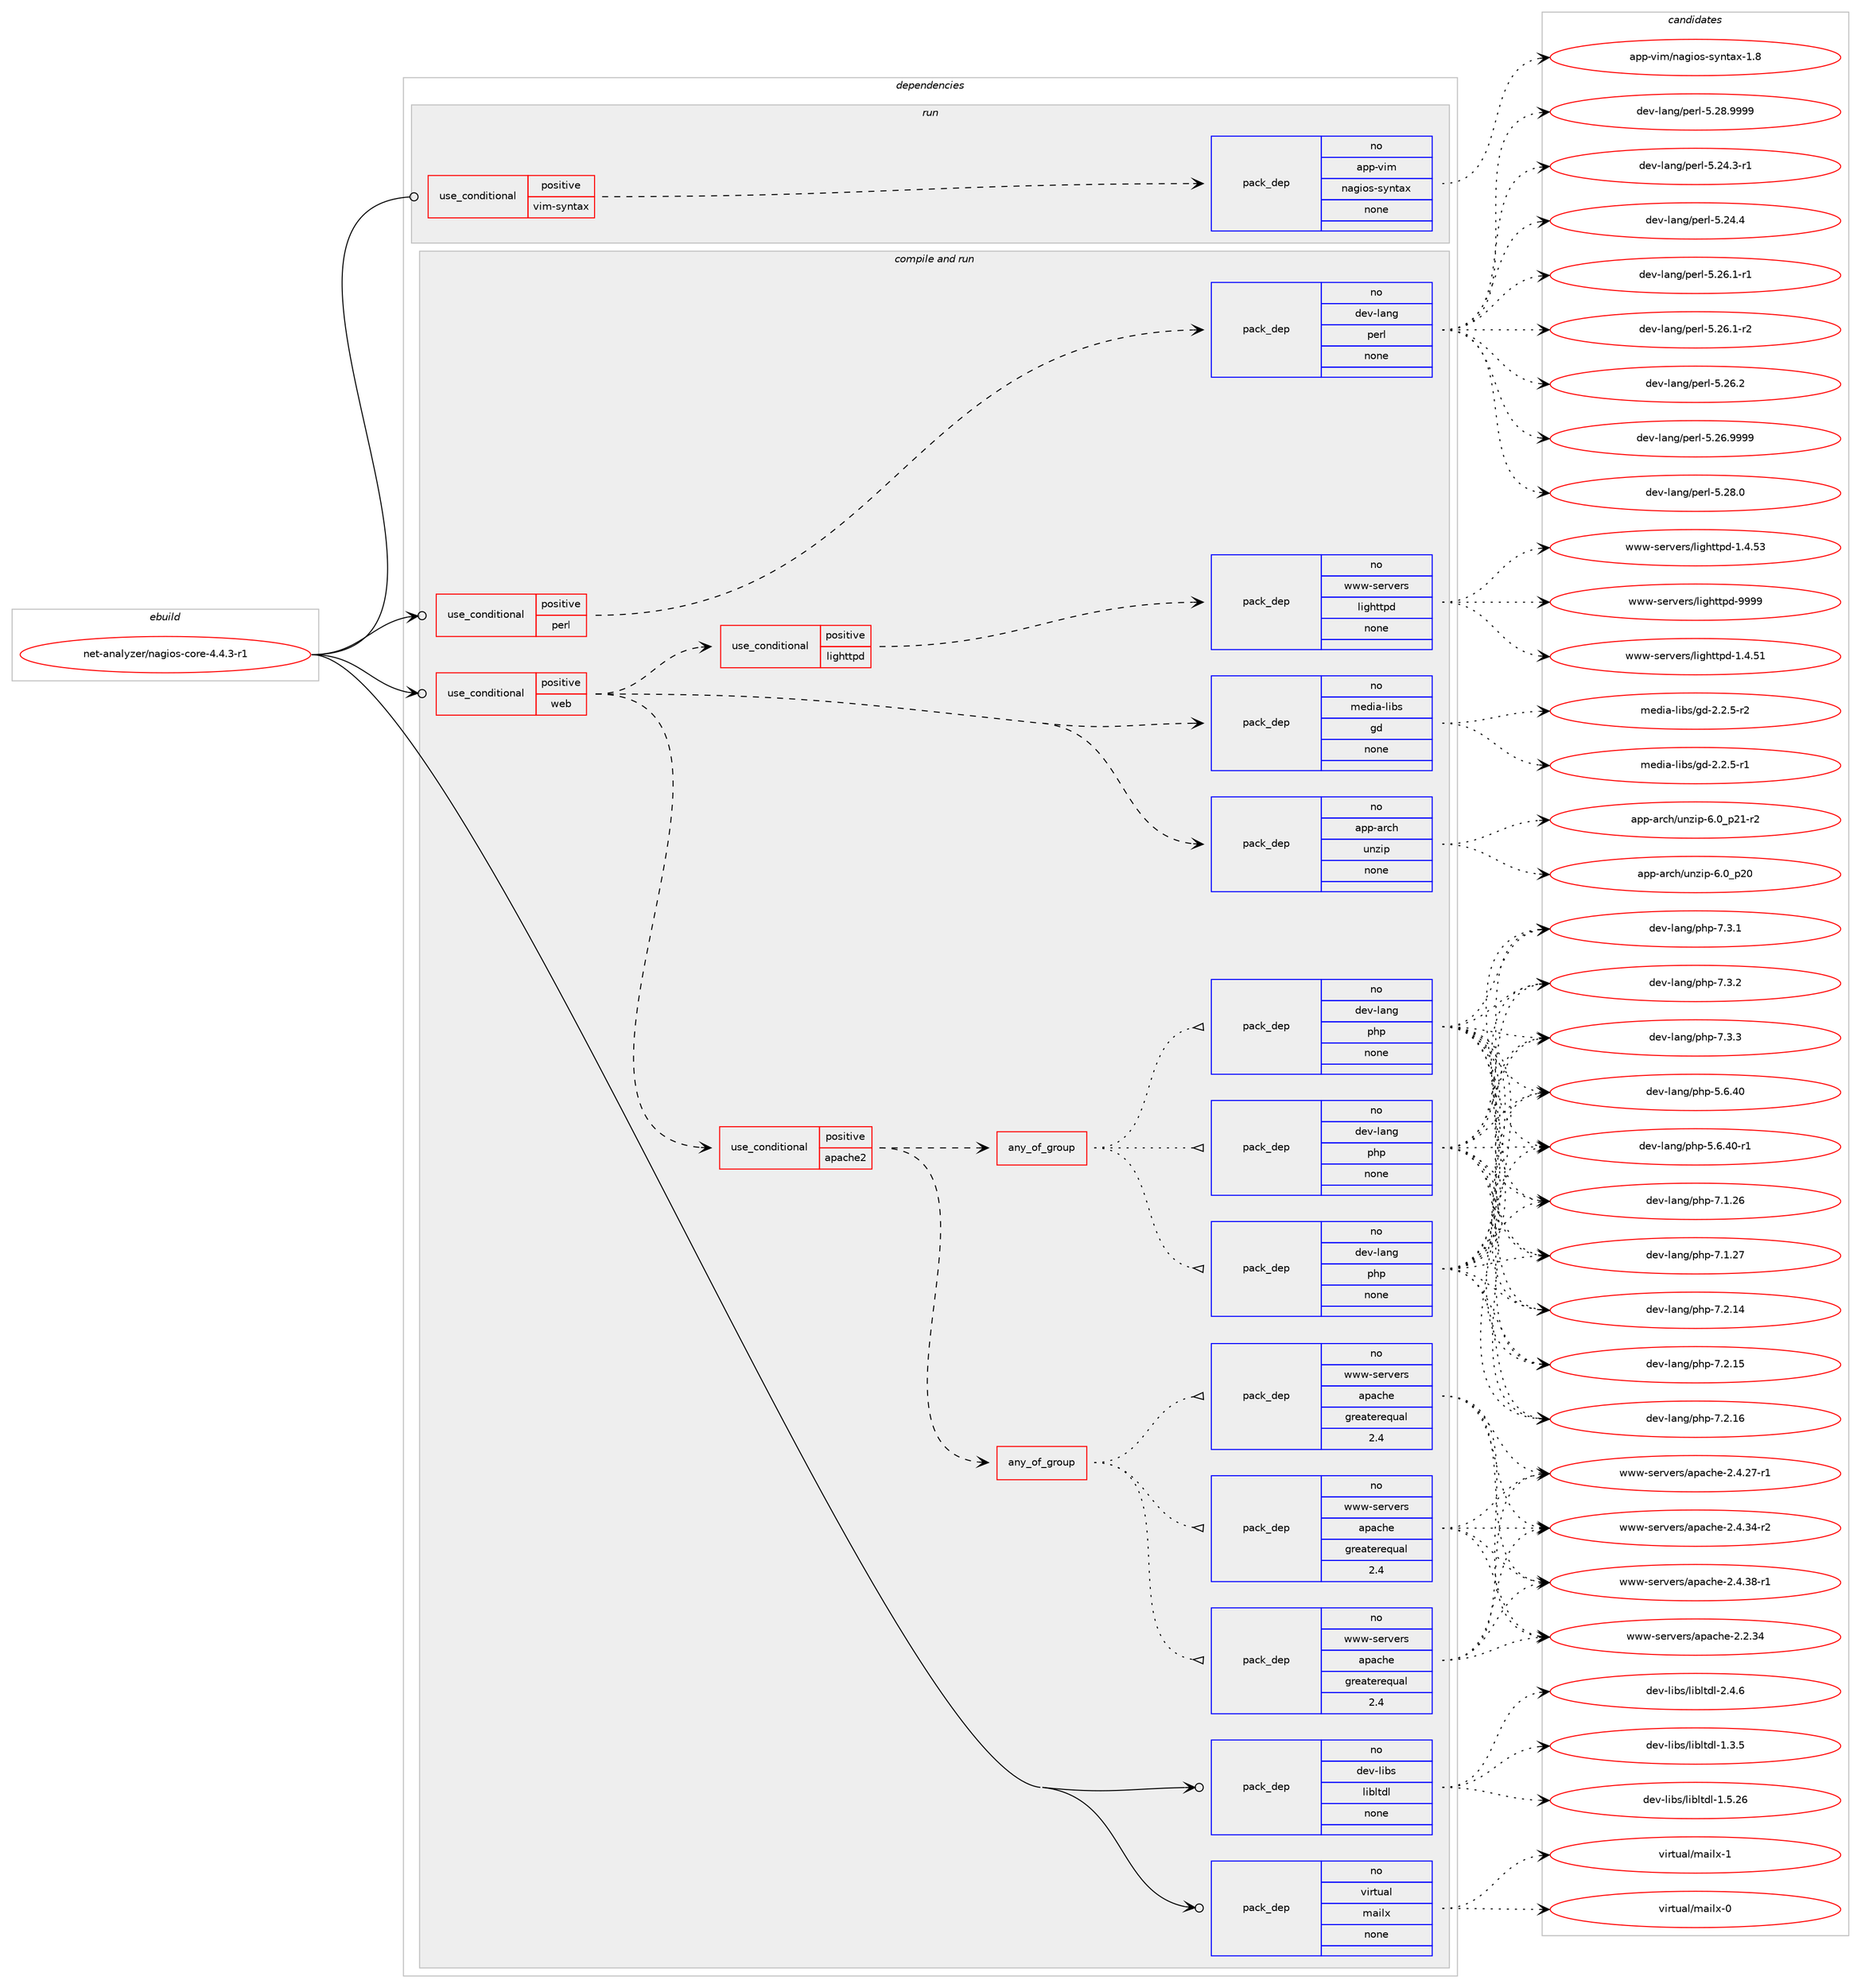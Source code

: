 digraph prolog {

# *************
# Graph options
# *************

newrank=true;
concentrate=true;
compound=true;
graph [rankdir=LR,fontname=Helvetica,fontsize=10,ranksep=1.5];#, ranksep=2.5, nodesep=0.2];
edge  [arrowhead=vee];
node  [fontname=Helvetica,fontsize=10];

# **********
# The ebuild
# **********

subgraph cluster_leftcol {
color=gray;
rank=same;
label=<<i>ebuild</i>>;
id [label="net-analyzer/nagios-core-4.4.3-r1", color=red, width=4, href="../net-analyzer/nagios-core-4.4.3-r1.svg"];
}

# ****************
# The dependencies
# ****************

subgraph cluster_midcol {
color=gray;
label=<<i>dependencies</i>>;
subgraph cluster_compile {
fillcolor="#eeeeee";
style=filled;
label=<<i>compile</i>>;
}
subgraph cluster_compileandrun {
fillcolor="#eeeeee";
style=filled;
label=<<i>compile and run</i>>;
subgraph cond442128 {
dependency1644911 [label=<<TABLE BORDER="0" CELLBORDER="1" CELLSPACING="0" CELLPADDING="4"><TR><TD ROWSPAN="3" CELLPADDING="10">use_conditional</TD></TR><TR><TD>positive</TD></TR><TR><TD>perl</TD></TR></TABLE>>, shape=none, color=red];
subgraph pack1176202 {
dependency1644912 [label=<<TABLE BORDER="0" CELLBORDER="1" CELLSPACING="0" CELLPADDING="4" WIDTH="220"><TR><TD ROWSPAN="6" CELLPADDING="30">pack_dep</TD></TR><TR><TD WIDTH="110">no</TD></TR><TR><TD>dev-lang</TD></TR><TR><TD>perl</TD></TR><TR><TD>none</TD></TR><TR><TD></TD></TR></TABLE>>, shape=none, color=blue];
}
dependency1644911:e -> dependency1644912:w [weight=20,style="dashed",arrowhead="vee"];
}
id:e -> dependency1644911:w [weight=20,style="solid",arrowhead="odotvee"];
subgraph cond442129 {
dependency1644913 [label=<<TABLE BORDER="0" CELLBORDER="1" CELLSPACING="0" CELLPADDING="4"><TR><TD ROWSPAN="3" CELLPADDING="10">use_conditional</TD></TR><TR><TD>positive</TD></TR><TR><TD>web</TD></TR></TABLE>>, shape=none, color=red];
subgraph pack1176203 {
dependency1644914 [label=<<TABLE BORDER="0" CELLBORDER="1" CELLSPACING="0" CELLPADDING="4" WIDTH="220"><TR><TD ROWSPAN="6" CELLPADDING="30">pack_dep</TD></TR><TR><TD WIDTH="110">no</TD></TR><TR><TD>app-arch</TD></TR><TR><TD>unzip</TD></TR><TR><TD>none</TD></TR><TR><TD></TD></TR></TABLE>>, shape=none, color=blue];
}
dependency1644913:e -> dependency1644914:w [weight=20,style="dashed",arrowhead="vee"];
subgraph pack1176204 {
dependency1644915 [label=<<TABLE BORDER="0" CELLBORDER="1" CELLSPACING="0" CELLPADDING="4" WIDTH="220"><TR><TD ROWSPAN="6" CELLPADDING="30">pack_dep</TD></TR><TR><TD WIDTH="110">no</TD></TR><TR><TD>media-libs</TD></TR><TR><TD>gd</TD></TR><TR><TD>none</TD></TR><TR><TD></TD></TR></TABLE>>, shape=none, color=blue];
}
dependency1644913:e -> dependency1644915:w [weight=20,style="dashed",arrowhead="vee"];
subgraph cond442130 {
dependency1644916 [label=<<TABLE BORDER="0" CELLBORDER="1" CELLSPACING="0" CELLPADDING="4"><TR><TD ROWSPAN="3" CELLPADDING="10">use_conditional</TD></TR><TR><TD>positive</TD></TR><TR><TD>lighttpd</TD></TR></TABLE>>, shape=none, color=red];
subgraph pack1176205 {
dependency1644917 [label=<<TABLE BORDER="0" CELLBORDER="1" CELLSPACING="0" CELLPADDING="4" WIDTH="220"><TR><TD ROWSPAN="6" CELLPADDING="30">pack_dep</TD></TR><TR><TD WIDTH="110">no</TD></TR><TR><TD>www-servers</TD></TR><TR><TD>lighttpd</TD></TR><TR><TD>none</TD></TR><TR><TD></TD></TR></TABLE>>, shape=none, color=blue];
}
dependency1644916:e -> dependency1644917:w [weight=20,style="dashed",arrowhead="vee"];
}
dependency1644913:e -> dependency1644916:w [weight=20,style="dashed",arrowhead="vee"];
subgraph cond442131 {
dependency1644918 [label=<<TABLE BORDER="0" CELLBORDER="1" CELLSPACING="0" CELLPADDING="4"><TR><TD ROWSPAN="3" CELLPADDING="10">use_conditional</TD></TR><TR><TD>positive</TD></TR><TR><TD>apache2</TD></TR></TABLE>>, shape=none, color=red];
subgraph any25806 {
dependency1644919 [label=<<TABLE BORDER="0" CELLBORDER="1" CELLSPACING="0" CELLPADDING="4"><TR><TD CELLPADDING="10">any_of_group</TD></TR></TABLE>>, shape=none, color=red];subgraph pack1176206 {
dependency1644920 [label=<<TABLE BORDER="0" CELLBORDER="1" CELLSPACING="0" CELLPADDING="4" WIDTH="220"><TR><TD ROWSPAN="6" CELLPADDING="30">pack_dep</TD></TR><TR><TD WIDTH="110">no</TD></TR><TR><TD>www-servers</TD></TR><TR><TD>apache</TD></TR><TR><TD>greaterequal</TD></TR><TR><TD>2.4</TD></TR></TABLE>>, shape=none, color=blue];
}
dependency1644919:e -> dependency1644920:w [weight=20,style="dotted",arrowhead="oinv"];
subgraph pack1176207 {
dependency1644921 [label=<<TABLE BORDER="0" CELLBORDER="1" CELLSPACING="0" CELLPADDING="4" WIDTH="220"><TR><TD ROWSPAN="6" CELLPADDING="30">pack_dep</TD></TR><TR><TD WIDTH="110">no</TD></TR><TR><TD>www-servers</TD></TR><TR><TD>apache</TD></TR><TR><TD>greaterequal</TD></TR><TR><TD>2.4</TD></TR></TABLE>>, shape=none, color=blue];
}
dependency1644919:e -> dependency1644921:w [weight=20,style="dotted",arrowhead="oinv"];
subgraph pack1176208 {
dependency1644922 [label=<<TABLE BORDER="0" CELLBORDER="1" CELLSPACING="0" CELLPADDING="4" WIDTH="220"><TR><TD ROWSPAN="6" CELLPADDING="30">pack_dep</TD></TR><TR><TD WIDTH="110">no</TD></TR><TR><TD>www-servers</TD></TR><TR><TD>apache</TD></TR><TR><TD>greaterequal</TD></TR><TR><TD>2.4</TD></TR></TABLE>>, shape=none, color=blue];
}
dependency1644919:e -> dependency1644922:w [weight=20,style="dotted",arrowhead="oinv"];
}
dependency1644918:e -> dependency1644919:w [weight=20,style="dashed",arrowhead="vee"];
subgraph any25807 {
dependency1644923 [label=<<TABLE BORDER="0" CELLBORDER="1" CELLSPACING="0" CELLPADDING="4"><TR><TD CELLPADDING="10">any_of_group</TD></TR></TABLE>>, shape=none, color=red];subgraph pack1176209 {
dependency1644924 [label=<<TABLE BORDER="0" CELLBORDER="1" CELLSPACING="0" CELLPADDING="4" WIDTH="220"><TR><TD ROWSPAN="6" CELLPADDING="30">pack_dep</TD></TR><TR><TD WIDTH="110">no</TD></TR><TR><TD>dev-lang</TD></TR><TR><TD>php</TD></TR><TR><TD>none</TD></TR><TR><TD></TD></TR></TABLE>>, shape=none, color=blue];
}
dependency1644923:e -> dependency1644924:w [weight=20,style="dotted",arrowhead="oinv"];
subgraph pack1176210 {
dependency1644925 [label=<<TABLE BORDER="0" CELLBORDER="1" CELLSPACING="0" CELLPADDING="4" WIDTH="220"><TR><TD ROWSPAN="6" CELLPADDING="30">pack_dep</TD></TR><TR><TD WIDTH="110">no</TD></TR><TR><TD>dev-lang</TD></TR><TR><TD>php</TD></TR><TR><TD>none</TD></TR><TR><TD></TD></TR></TABLE>>, shape=none, color=blue];
}
dependency1644923:e -> dependency1644925:w [weight=20,style="dotted",arrowhead="oinv"];
subgraph pack1176211 {
dependency1644926 [label=<<TABLE BORDER="0" CELLBORDER="1" CELLSPACING="0" CELLPADDING="4" WIDTH="220"><TR><TD ROWSPAN="6" CELLPADDING="30">pack_dep</TD></TR><TR><TD WIDTH="110">no</TD></TR><TR><TD>dev-lang</TD></TR><TR><TD>php</TD></TR><TR><TD>none</TD></TR><TR><TD></TD></TR></TABLE>>, shape=none, color=blue];
}
dependency1644923:e -> dependency1644926:w [weight=20,style="dotted",arrowhead="oinv"];
}
dependency1644918:e -> dependency1644923:w [weight=20,style="dashed",arrowhead="vee"];
}
dependency1644913:e -> dependency1644918:w [weight=20,style="dashed",arrowhead="vee"];
}
id:e -> dependency1644913:w [weight=20,style="solid",arrowhead="odotvee"];
subgraph pack1176212 {
dependency1644927 [label=<<TABLE BORDER="0" CELLBORDER="1" CELLSPACING="0" CELLPADDING="4" WIDTH="220"><TR><TD ROWSPAN="6" CELLPADDING="30">pack_dep</TD></TR><TR><TD WIDTH="110">no</TD></TR><TR><TD>dev-libs</TD></TR><TR><TD>libltdl</TD></TR><TR><TD>none</TD></TR><TR><TD></TD></TR></TABLE>>, shape=none, color=blue];
}
id:e -> dependency1644927:w [weight=20,style="solid",arrowhead="odotvee"];
subgraph pack1176213 {
dependency1644928 [label=<<TABLE BORDER="0" CELLBORDER="1" CELLSPACING="0" CELLPADDING="4" WIDTH="220"><TR><TD ROWSPAN="6" CELLPADDING="30">pack_dep</TD></TR><TR><TD WIDTH="110">no</TD></TR><TR><TD>virtual</TD></TR><TR><TD>mailx</TD></TR><TR><TD>none</TD></TR><TR><TD></TD></TR></TABLE>>, shape=none, color=blue];
}
id:e -> dependency1644928:w [weight=20,style="solid",arrowhead="odotvee"];
}
subgraph cluster_run {
fillcolor="#eeeeee";
style=filled;
label=<<i>run</i>>;
subgraph cond442132 {
dependency1644929 [label=<<TABLE BORDER="0" CELLBORDER="1" CELLSPACING="0" CELLPADDING="4"><TR><TD ROWSPAN="3" CELLPADDING="10">use_conditional</TD></TR><TR><TD>positive</TD></TR><TR><TD>vim-syntax</TD></TR></TABLE>>, shape=none, color=red];
subgraph pack1176214 {
dependency1644930 [label=<<TABLE BORDER="0" CELLBORDER="1" CELLSPACING="0" CELLPADDING="4" WIDTH="220"><TR><TD ROWSPAN="6" CELLPADDING="30">pack_dep</TD></TR><TR><TD WIDTH="110">no</TD></TR><TR><TD>app-vim</TD></TR><TR><TD>nagios-syntax</TD></TR><TR><TD>none</TD></TR><TR><TD></TD></TR></TABLE>>, shape=none, color=blue];
}
dependency1644929:e -> dependency1644930:w [weight=20,style="dashed",arrowhead="vee"];
}
id:e -> dependency1644929:w [weight=20,style="solid",arrowhead="odot"];
}
}

# **************
# The candidates
# **************

subgraph cluster_choices {
rank=same;
color=gray;
label=<<i>candidates</i>>;

subgraph choice1176202 {
color=black;
nodesep=1;
choice100101118451089711010347112101114108455346505246514511449 [label="dev-lang/perl-5.24.3-r1", color=red, width=4,href="../dev-lang/perl-5.24.3-r1.svg"];
choice10010111845108971101034711210111410845534650524652 [label="dev-lang/perl-5.24.4", color=red, width=4,href="../dev-lang/perl-5.24.4.svg"];
choice100101118451089711010347112101114108455346505446494511449 [label="dev-lang/perl-5.26.1-r1", color=red, width=4,href="../dev-lang/perl-5.26.1-r1.svg"];
choice100101118451089711010347112101114108455346505446494511450 [label="dev-lang/perl-5.26.1-r2", color=red, width=4,href="../dev-lang/perl-5.26.1-r2.svg"];
choice10010111845108971101034711210111410845534650544650 [label="dev-lang/perl-5.26.2", color=red, width=4,href="../dev-lang/perl-5.26.2.svg"];
choice10010111845108971101034711210111410845534650544657575757 [label="dev-lang/perl-5.26.9999", color=red, width=4,href="../dev-lang/perl-5.26.9999.svg"];
choice10010111845108971101034711210111410845534650564648 [label="dev-lang/perl-5.28.0", color=red, width=4,href="../dev-lang/perl-5.28.0.svg"];
choice10010111845108971101034711210111410845534650564657575757 [label="dev-lang/perl-5.28.9999", color=red, width=4,href="../dev-lang/perl-5.28.9999.svg"];
dependency1644912:e -> choice100101118451089711010347112101114108455346505246514511449:w [style=dotted,weight="100"];
dependency1644912:e -> choice10010111845108971101034711210111410845534650524652:w [style=dotted,weight="100"];
dependency1644912:e -> choice100101118451089711010347112101114108455346505446494511449:w [style=dotted,weight="100"];
dependency1644912:e -> choice100101118451089711010347112101114108455346505446494511450:w [style=dotted,weight="100"];
dependency1644912:e -> choice10010111845108971101034711210111410845534650544650:w [style=dotted,weight="100"];
dependency1644912:e -> choice10010111845108971101034711210111410845534650544657575757:w [style=dotted,weight="100"];
dependency1644912:e -> choice10010111845108971101034711210111410845534650564648:w [style=dotted,weight="100"];
dependency1644912:e -> choice10010111845108971101034711210111410845534650564657575757:w [style=dotted,weight="100"];
}
subgraph choice1176203 {
color=black;
nodesep=1;
choice971121124597114991044711711012210511245544648951125048 [label="app-arch/unzip-6.0_p20", color=red, width=4,href="../app-arch/unzip-6.0_p20.svg"];
choice9711211245971149910447117110122105112455446489511250494511450 [label="app-arch/unzip-6.0_p21-r2", color=red, width=4,href="../app-arch/unzip-6.0_p21-r2.svg"];
dependency1644914:e -> choice971121124597114991044711711012210511245544648951125048:w [style=dotted,weight="100"];
dependency1644914:e -> choice9711211245971149910447117110122105112455446489511250494511450:w [style=dotted,weight="100"];
}
subgraph choice1176204 {
color=black;
nodesep=1;
choice109101100105974510810598115471031004550465046534511449 [label="media-libs/gd-2.2.5-r1", color=red, width=4,href="../media-libs/gd-2.2.5-r1.svg"];
choice109101100105974510810598115471031004550465046534511450 [label="media-libs/gd-2.2.5-r2", color=red, width=4,href="../media-libs/gd-2.2.5-r2.svg"];
dependency1644915:e -> choice109101100105974510810598115471031004550465046534511449:w [style=dotted,weight="100"];
dependency1644915:e -> choice109101100105974510810598115471031004550465046534511450:w [style=dotted,weight="100"];
}
subgraph choice1176205 {
color=black;
nodesep=1;
choice119119119451151011141181011141154710810510310411611611210045494652465349 [label="www-servers/lighttpd-1.4.51", color=red, width=4,href="../www-servers/lighttpd-1.4.51.svg"];
choice119119119451151011141181011141154710810510310411611611210045494652465351 [label="www-servers/lighttpd-1.4.53", color=red, width=4,href="../www-servers/lighttpd-1.4.53.svg"];
choice11911911945115101114118101114115471081051031041161161121004557575757 [label="www-servers/lighttpd-9999", color=red, width=4,href="../www-servers/lighttpd-9999.svg"];
dependency1644917:e -> choice119119119451151011141181011141154710810510310411611611210045494652465349:w [style=dotted,weight="100"];
dependency1644917:e -> choice119119119451151011141181011141154710810510310411611611210045494652465351:w [style=dotted,weight="100"];
dependency1644917:e -> choice11911911945115101114118101114115471081051031041161161121004557575757:w [style=dotted,weight="100"];
}
subgraph choice1176206 {
color=black;
nodesep=1;
choice119119119451151011141181011141154797112979910410145504650465152 [label="www-servers/apache-2.2.34", color=red, width=4,href="../www-servers/apache-2.2.34.svg"];
choice1191191194511510111411810111411547971129799104101455046524650554511449 [label="www-servers/apache-2.4.27-r1", color=red, width=4,href="../www-servers/apache-2.4.27-r1.svg"];
choice1191191194511510111411810111411547971129799104101455046524651524511450 [label="www-servers/apache-2.4.34-r2", color=red, width=4,href="../www-servers/apache-2.4.34-r2.svg"];
choice1191191194511510111411810111411547971129799104101455046524651564511449 [label="www-servers/apache-2.4.38-r1", color=red, width=4,href="../www-servers/apache-2.4.38-r1.svg"];
dependency1644920:e -> choice119119119451151011141181011141154797112979910410145504650465152:w [style=dotted,weight="100"];
dependency1644920:e -> choice1191191194511510111411810111411547971129799104101455046524650554511449:w [style=dotted,weight="100"];
dependency1644920:e -> choice1191191194511510111411810111411547971129799104101455046524651524511450:w [style=dotted,weight="100"];
dependency1644920:e -> choice1191191194511510111411810111411547971129799104101455046524651564511449:w [style=dotted,weight="100"];
}
subgraph choice1176207 {
color=black;
nodesep=1;
choice119119119451151011141181011141154797112979910410145504650465152 [label="www-servers/apache-2.2.34", color=red, width=4,href="../www-servers/apache-2.2.34.svg"];
choice1191191194511510111411810111411547971129799104101455046524650554511449 [label="www-servers/apache-2.4.27-r1", color=red, width=4,href="../www-servers/apache-2.4.27-r1.svg"];
choice1191191194511510111411810111411547971129799104101455046524651524511450 [label="www-servers/apache-2.4.34-r2", color=red, width=4,href="../www-servers/apache-2.4.34-r2.svg"];
choice1191191194511510111411810111411547971129799104101455046524651564511449 [label="www-servers/apache-2.4.38-r1", color=red, width=4,href="../www-servers/apache-2.4.38-r1.svg"];
dependency1644921:e -> choice119119119451151011141181011141154797112979910410145504650465152:w [style=dotted,weight="100"];
dependency1644921:e -> choice1191191194511510111411810111411547971129799104101455046524650554511449:w [style=dotted,weight="100"];
dependency1644921:e -> choice1191191194511510111411810111411547971129799104101455046524651524511450:w [style=dotted,weight="100"];
dependency1644921:e -> choice1191191194511510111411810111411547971129799104101455046524651564511449:w [style=dotted,weight="100"];
}
subgraph choice1176208 {
color=black;
nodesep=1;
choice119119119451151011141181011141154797112979910410145504650465152 [label="www-servers/apache-2.2.34", color=red, width=4,href="../www-servers/apache-2.2.34.svg"];
choice1191191194511510111411810111411547971129799104101455046524650554511449 [label="www-servers/apache-2.4.27-r1", color=red, width=4,href="../www-servers/apache-2.4.27-r1.svg"];
choice1191191194511510111411810111411547971129799104101455046524651524511450 [label="www-servers/apache-2.4.34-r2", color=red, width=4,href="../www-servers/apache-2.4.34-r2.svg"];
choice1191191194511510111411810111411547971129799104101455046524651564511449 [label="www-servers/apache-2.4.38-r1", color=red, width=4,href="../www-servers/apache-2.4.38-r1.svg"];
dependency1644922:e -> choice119119119451151011141181011141154797112979910410145504650465152:w [style=dotted,weight="100"];
dependency1644922:e -> choice1191191194511510111411810111411547971129799104101455046524650554511449:w [style=dotted,weight="100"];
dependency1644922:e -> choice1191191194511510111411810111411547971129799104101455046524651524511450:w [style=dotted,weight="100"];
dependency1644922:e -> choice1191191194511510111411810111411547971129799104101455046524651564511449:w [style=dotted,weight="100"];
}
subgraph choice1176209 {
color=black;
nodesep=1;
choice10010111845108971101034711210411245534654465248 [label="dev-lang/php-5.6.40", color=red, width=4,href="../dev-lang/php-5.6.40.svg"];
choice100101118451089711010347112104112455346544652484511449 [label="dev-lang/php-5.6.40-r1", color=red, width=4,href="../dev-lang/php-5.6.40-r1.svg"];
choice10010111845108971101034711210411245554649465054 [label="dev-lang/php-7.1.26", color=red, width=4,href="../dev-lang/php-7.1.26.svg"];
choice10010111845108971101034711210411245554649465055 [label="dev-lang/php-7.1.27", color=red, width=4,href="../dev-lang/php-7.1.27.svg"];
choice10010111845108971101034711210411245554650464952 [label="dev-lang/php-7.2.14", color=red, width=4,href="../dev-lang/php-7.2.14.svg"];
choice10010111845108971101034711210411245554650464953 [label="dev-lang/php-7.2.15", color=red, width=4,href="../dev-lang/php-7.2.15.svg"];
choice10010111845108971101034711210411245554650464954 [label="dev-lang/php-7.2.16", color=red, width=4,href="../dev-lang/php-7.2.16.svg"];
choice100101118451089711010347112104112455546514649 [label="dev-lang/php-7.3.1", color=red, width=4,href="../dev-lang/php-7.3.1.svg"];
choice100101118451089711010347112104112455546514650 [label="dev-lang/php-7.3.2", color=red, width=4,href="../dev-lang/php-7.3.2.svg"];
choice100101118451089711010347112104112455546514651 [label="dev-lang/php-7.3.3", color=red, width=4,href="../dev-lang/php-7.3.3.svg"];
dependency1644924:e -> choice10010111845108971101034711210411245534654465248:w [style=dotted,weight="100"];
dependency1644924:e -> choice100101118451089711010347112104112455346544652484511449:w [style=dotted,weight="100"];
dependency1644924:e -> choice10010111845108971101034711210411245554649465054:w [style=dotted,weight="100"];
dependency1644924:e -> choice10010111845108971101034711210411245554649465055:w [style=dotted,weight="100"];
dependency1644924:e -> choice10010111845108971101034711210411245554650464952:w [style=dotted,weight="100"];
dependency1644924:e -> choice10010111845108971101034711210411245554650464953:w [style=dotted,weight="100"];
dependency1644924:e -> choice10010111845108971101034711210411245554650464954:w [style=dotted,weight="100"];
dependency1644924:e -> choice100101118451089711010347112104112455546514649:w [style=dotted,weight="100"];
dependency1644924:e -> choice100101118451089711010347112104112455546514650:w [style=dotted,weight="100"];
dependency1644924:e -> choice100101118451089711010347112104112455546514651:w [style=dotted,weight="100"];
}
subgraph choice1176210 {
color=black;
nodesep=1;
choice10010111845108971101034711210411245534654465248 [label="dev-lang/php-5.6.40", color=red, width=4,href="../dev-lang/php-5.6.40.svg"];
choice100101118451089711010347112104112455346544652484511449 [label="dev-lang/php-5.6.40-r1", color=red, width=4,href="../dev-lang/php-5.6.40-r1.svg"];
choice10010111845108971101034711210411245554649465054 [label="dev-lang/php-7.1.26", color=red, width=4,href="../dev-lang/php-7.1.26.svg"];
choice10010111845108971101034711210411245554649465055 [label="dev-lang/php-7.1.27", color=red, width=4,href="../dev-lang/php-7.1.27.svg"];
choice10010111845108971101034711210411245554650464952 [label="dev-lang/php-7.2.14", color=red, width=4,href="../dev-lang/php-7.2.14.svg"];
choice10010111845108971101034711210411245554650464953 [label="dev-lang/php-7.2.15", color=red, width=4,href="../dev-lang/php-7.2.15.svg"];
choice10010111845108971101034711210411245554650464954 [label="dev-lang/php-7.2.16", color=red, width=4,href="../dev-lang/php-7.2.16.svg"];
choice100101118451089711010347112104112455546514649 [label="dev-lang/php-7.3.1", color=red, width=4,href="../dev-lang/php-7.3.1.svg"];
choice100101118451089711010347112104112455546514650 [label="dev-lang/php-7.3.2", color=red, width=4,href="../dev-lang/php-7.3.2.svg"];
choice100101118451089711010347112104112455546514651 [label="dev-lang/php-7.3.3", color=red, width=4,href="../dev-lang/php-7.3.3.svg"];
dependency1644925:e -> choice10010111845108971101034711210411245534654465248:w [style=dotted,weight="100"];
dependency1644925:e -> choice100101118451089711010347112104112455346544652484511449:w [style=dotted,weight="100"];
dependency1644925:e -> choice10010111845108971101034711210411245554649465054:w [style=dotted,weight="100"];
dependency1644925:e -> choice10010111845108971101034711210411245554649465055:w [style=dotted,weight="100"];
dependency1644925:e -> choice10010111845108971101034711210411245554650464952:w [style=dotted,weight="100"];
dependency1644925:e -> choice10010111845108971101034711210411245554650464953:w [style=dotted,weight="100"];
dependency1644925:e -> choice10010111845108971101034711210411245554650464954:w [style=dotted,weight="100"];
dependency1644925:e -> choice100101118451089711010347112104112455546514649:w [style=dotted,weight="100"];
dependency1644925:e -> choice100101118451089711010347112104112455546514650:w [style=dotted,weight="100"];
dependency1644925:e -> choice100101118451089711010347112104112455546514651:w [style=dotted,weight="100"];
}
subgraph choice1176211 {
color=black;
nodesep=1;
choice10010111845108971101034711210411245534654465248 [label="dev-lang/php-5.6.40", color=red, width=4,href="../dev-lang/php-5.6.40.svg"];
choice100101118451089711010347112104112455346544652484511449 [label="dev-lang/php-5.6.40-r1", color=red, width=4,href="../dev-lang/php-5.6.40-r1.svg"];
choice10010111845108971101034711210411245554649465054 [label="dev-lang/php-7.1.26", color=red, width=4,href="../dev-lang/php-7.1.26.svg"];
choice10010111845108971101034711210411245554649465055 [label="dev-lang/php-7.1.27", color=red, width=4,href="../dev-lang/php-7.1.27.svg"];
choice10010111845108971101034711210411245554650464952 [label="dev-lang/php-7.2.14", color=red, width=4,href="../dev-lang/php-7.2.14.svg"];
choice10010111845108971101034711210411245554650464953 [label="dev-lang/php-7.2.15", color=red, width=4,href="../dev-lang/php-7.2.15.svg"];
choice10010111845108971101034711210411245554650464954 [label="dev-lang/php-7.2.16", color=red, width=4,href="../dev-lang/php-7.2.16.svg"];
choice100101118451089711010347112104112455546514649 [label="dev-lang/php-7.3.1", color=red, width=4,href="../dev-lang/php-7.3.1.svg"];
choice100101118451089711010347112104112455546514650 [label="dev-lang/php-7.3.2", color=red, width=4,href="../dev-lang/php-7.3.2.svg"];
choice100101118451089711010347112104112455546514651 [label="dev-lang/php-7.3.3", color=red, width=4,href="../dev-lang/php-7.3.3.svg"];
dependency1644926:e -> choice10010111845108971101034711210411245534654465248:w [style=dotted,weight="100"];
dependency1644926:e -> choice100101118451089711010347112104112455346544652484511449:w [style=dotted,weight="100"];
dependency1644926:e -> choice10010111845108971101034711210411245554649465054:w [style=dotted,weight="100"];
dependency1644926:e -> choice10010111845108971101034711210411245554649465055:w [style=dotted,weight="100"];
dependency1644926:e -> choice10010111845108971101034711210411245554650464952:w [style=dotted,weight="100"];
dependency1644926:e -> choice10010111845108971101034711210411245554650464953:w [style=dotted,weight="100"];
dependency1644926:e -> choice10010111845108971101034711210411245554650464954:w [style=dotted,weight="100"];
dependency1644926:e -> choice100101118451089711010347112104112455546514649:w [style=dotted,weight="100"];
dependency1644926:e -> choice100101118451089711010347112104112455546514650:w [style=dotted,weight="100"];
dependency1644926:e -> choice100101118451089711010347112104112455546514651:w [style=dotted,weight="100"];
}
subgraph choice1176212 {
color=black;
nodesep=1;
choice10010111845108105981154710810598108116100108454946514653 [label="dev-libs/libltdl-1.3.5", color=red, width=4,href="../dev-libs/libltdl-1.3.5.svg"];
choice1001011184510810598115471081059810811610010845494653465054 [label="dev-libs/libltdl-1.5.26", color=red, width=4,href="../dev-libs/libltdl-1.5.26.svg"];
choice10010111845108105981154710810598108116100108455046524654 [label="dev-libs/libltdl-2.4.6", color=red, width=4,href="../dev-libs/libltdl-2.4.6.svg"];
dependency1644927:e -> choice10010111845108105981154710810598108116100108454946514653:w [style=dotted,weight="100"];
dependency1644927:e -> choice1001011184510810598115471081059810811610010845494653465054:w [style=dotted,weight="100"];
dependency1644927:e -> choice10010111845108105981154710810598108116100108455046524654:w [style=dotted,weight="100"];
}
subgraph choice1176213 {
color=black;
nodesep=1;
choice1181051141161179710847109971051081204548 [label="virtual/mailx-0", color=red, width=4,href="../virtual/mailx-0.svg"];
choice1181051141161179710847109971051081204549 [label="virtual/mailx-1", color=red, width=4,href="../virtual/mailx-1.svg"];
dependency1644928:e -> choice1181051141161179710847109971051081204548:w [style=dotted,weight="100"];
dependency1644928:e -> choice1181051141161179710847109971051081204549:w [style=dotted,weight="100"];
}
subgraph choice1176214 {
color=black;
nodesep=1;
choice97112112451181051094711097103105111115451151211101169712045494656 [label="app-vim/nagios-syntax-1.8", color=red, width=4,href="../app-vim/nagios-syntax-1.8.svg"];
dependency1644930:e -> choice97112112451181051094711097103105111115451151211101169712045494656:w [style=dotted,weight="100"];
}
}

}

